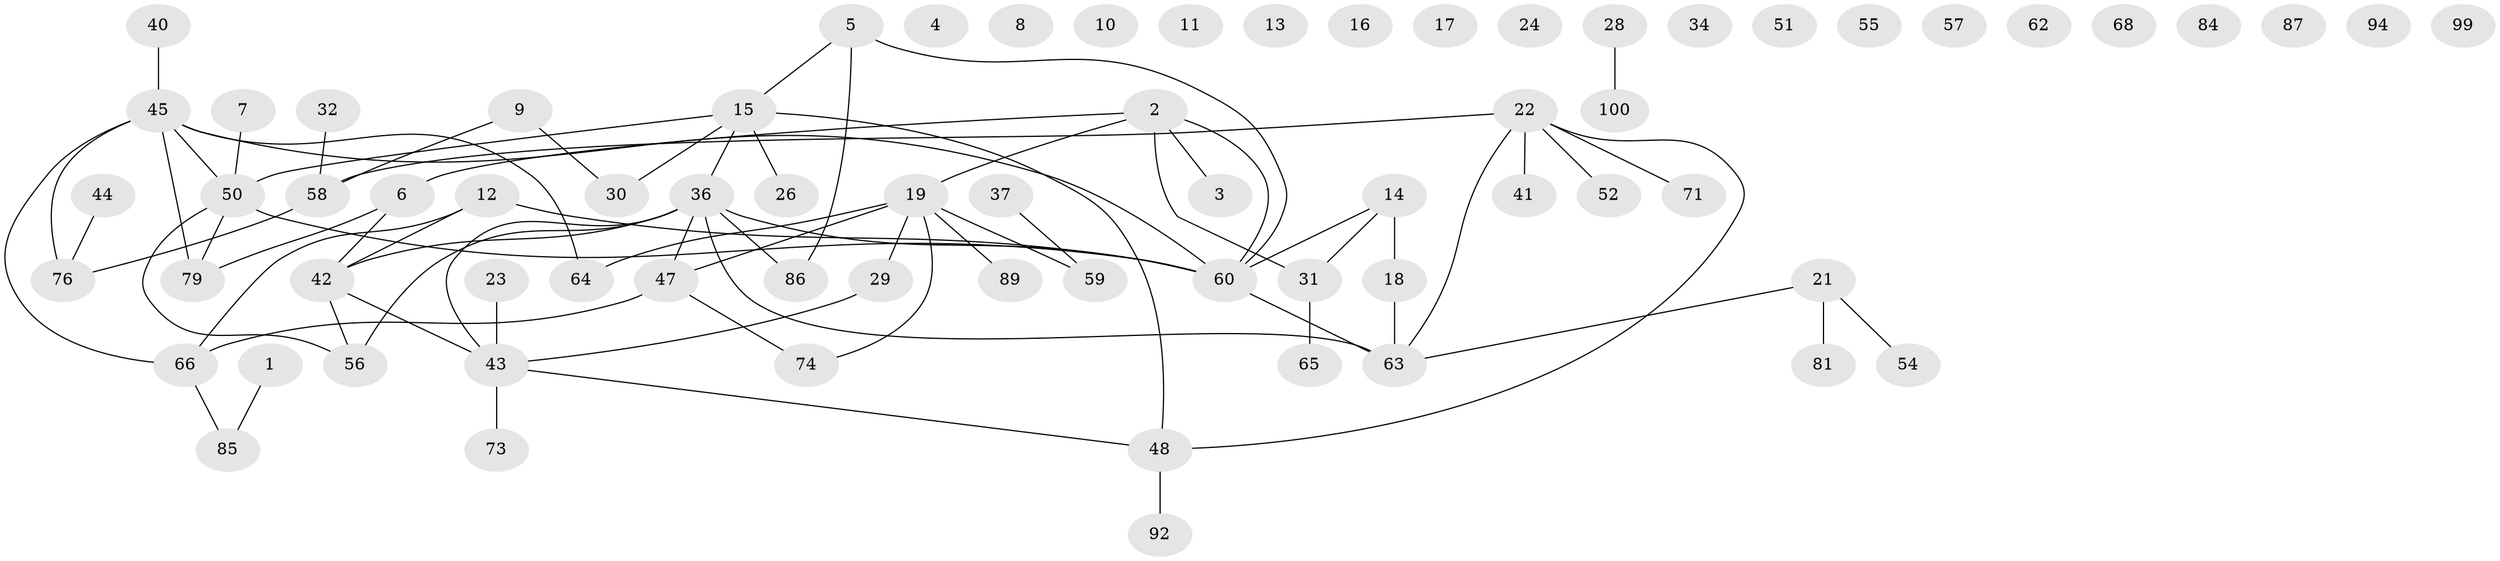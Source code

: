 // Generated by graph-tools (version 1.1) at 2025/23/03/03/25 07:23:28]
// undirected, 71 vertices, 75 edges
graph export_dot {
graph [start="1"]
  node [color=gray90,style=filled];
  1 [super="+78"];
  2 [super="+38"];
  3 [super="+83"];
  4;
  5 [super="+33"];
  6 [super="+70"];
  7;
  8;
  9 [super="+20"];
  10;
  11;
  12 [super="+39"];
  13;
  14;
  15 [super="+75"];
  16;
  17;
  18 [super="+80"];
  19 [super="+27"];
  21 [super="+25"];
  22 [super="+35"];
  23 [super="+49"];
  24;
  26;
  28;
  29;
  30 [super="+53"];
  31 [super="+96"];
  32 [super="+82"];
  34;
  36 [super="+97"];
  37;
  40;
  41;
  42 [super="+98"];
  43 [super="+46"];
  44;
  45 [super="+67"];
  47 [super="+77"];
  48;
  50 [super="+72"];
  51;
  52;
  54;
  55;
  56 [super="+91"];
  57;
  58 [super="+90"];
  59 [super="+95"];
  60 [super="+61"];
  62;
  63 [super="+88"];
  64;
  65;
  66 [super="+69"];
  68;
  71;
  73;
  74;
  76 [super="+93"];
  79;
  81;
  84;
  85;
  86;
  87;
  89;
  92;
  94;
  99;
  100;
  1 -- 85;
  2 -- 6;
  2 -- 19;
  2 -- 60;
  2 -- 3;
  2 -- 31;
  5 -- 60;
  5 -- 86;
  5 -- 15;
  6 -- 42;
  6 -- 79;
  7 -- 50;
  9 -- 30;
  9 -- 58;
  12 -- 60;
  12 -- 42;
  12 -- 66;
  14 -- 31;
  14 -- 60;
  14 -- 18;
  15 -- 30;
  15 -- 48;
  15 -- 26;
  15 -- 50;
  15 -- 36;
  18 -- 63;
  19 -- 64;
  19 -- 89;
  19 -- 74;
  19 -- 59;
  19 -- 29;
  19 -- 47;
  21 -- 54;
  21 -- 63;
  21 -- 81;
  22 -- 63;
  22 -- 48;
  22 -- 52;
  22 -- 71;
  22 -- 41;
  22 -- 58;
  23 -- 43;
  28 -- 100;
  29 -- 43;
  31 -- 65;
  32 -- 58;
  36 -- 43;
  36 -- 60;
  36 -- 86;
  36 -- 47;
  36 -- 42;
  36 -- 63;
  36 -- 56;
  37 -- 59;
  40 -- 45;
  42 -- 43;
  42 -- 56;
  43 -- 73;
  43 -- 48;
  44 -- 76;
  45 -- 64;
  45 -- 79;
  45 -- 66;
  45 -- 60;
  45 -- 50;
  45 -- 76;
  47 -- 66;
  47 -- 74;
  48 -- 92;
  50 -- 56;
  50 -- 79;
  50 -- 60;
  58 -- 76;
  60 -- 63;
  66 -- 85;
}
